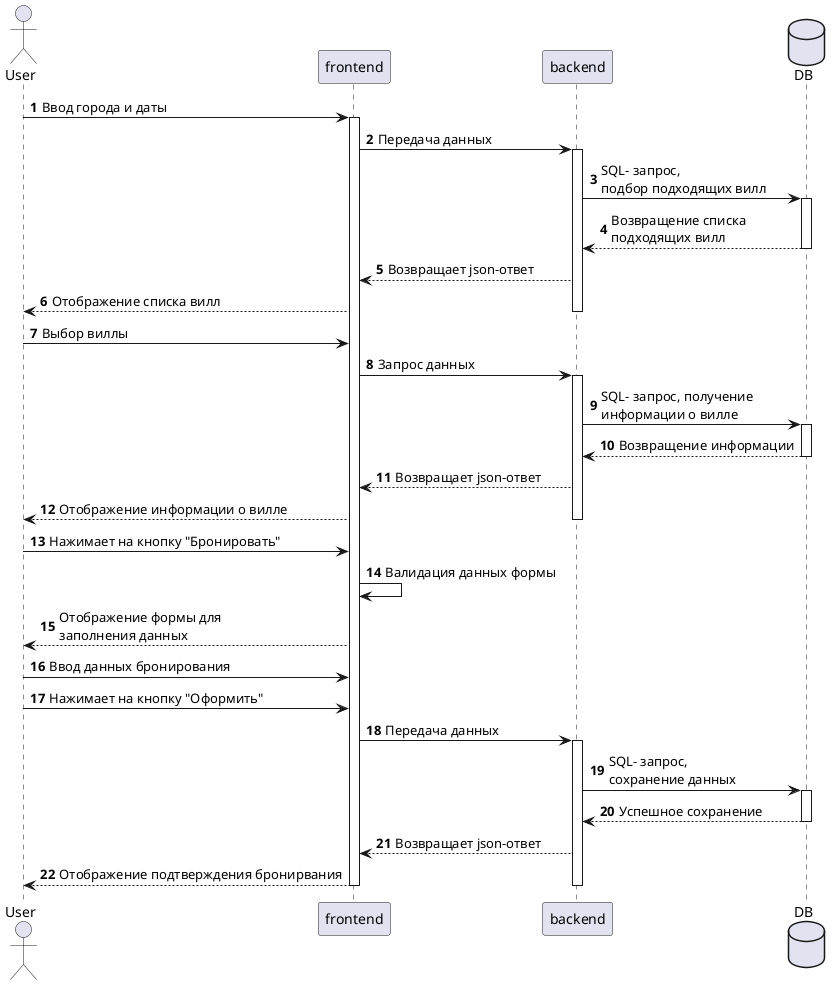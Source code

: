 
@startuml
actor User
participant frontend 
participant backend
database DB
autonumber
User -> frontend  : Ввод города и даты
activate frontend 
frontend   -> backend :  Передача данных
activate backend
backend -> DB : SQL- запрос, \nподбор подходящих вилл
activate DB
DB --> backend : Возвращение списка \nподходящих вилл
deactivate DB
backend --> frontend  : Возвращает json-ответ
frontend --> User : Отображение списка вилл
deactivate backend
User -> frontend  : Выбор виллы
frontend   -> backend :  Запрос данных
activate backend
backend -> DB : SQL- запрос, получение \nинформации о вилле
activate DB
DB --> backend : Возвращение информации
deactivate DB
backend --> frontend  : Возвращает json-ответ
frontend --> User : Отображение информации о вилле
deactivate backend
User -> frontend  : Нажимает на кнопку "Бронировать"
frontend  -> frontend  : Валидация данных формы
frontend --> User : Отображение формы для \nзаполнения данных

User -> frontend  : Ввод данных бронирования
User -> frontend  : Нажимает на кнопку "Оформить"
frontend  -> backend :  Передача данных
activate backend
backend -> DB : SQL- запрос, \nсохранение данных
activate DB
DB --> backend : Успешное сохранение
deactivate DB
backend --> frontend  :  Возвращает json-ответ
frontend --> User : Отображение подтверждения бронирвания
deactivate backend
deactivate frontend 
@enduml
@enduml
